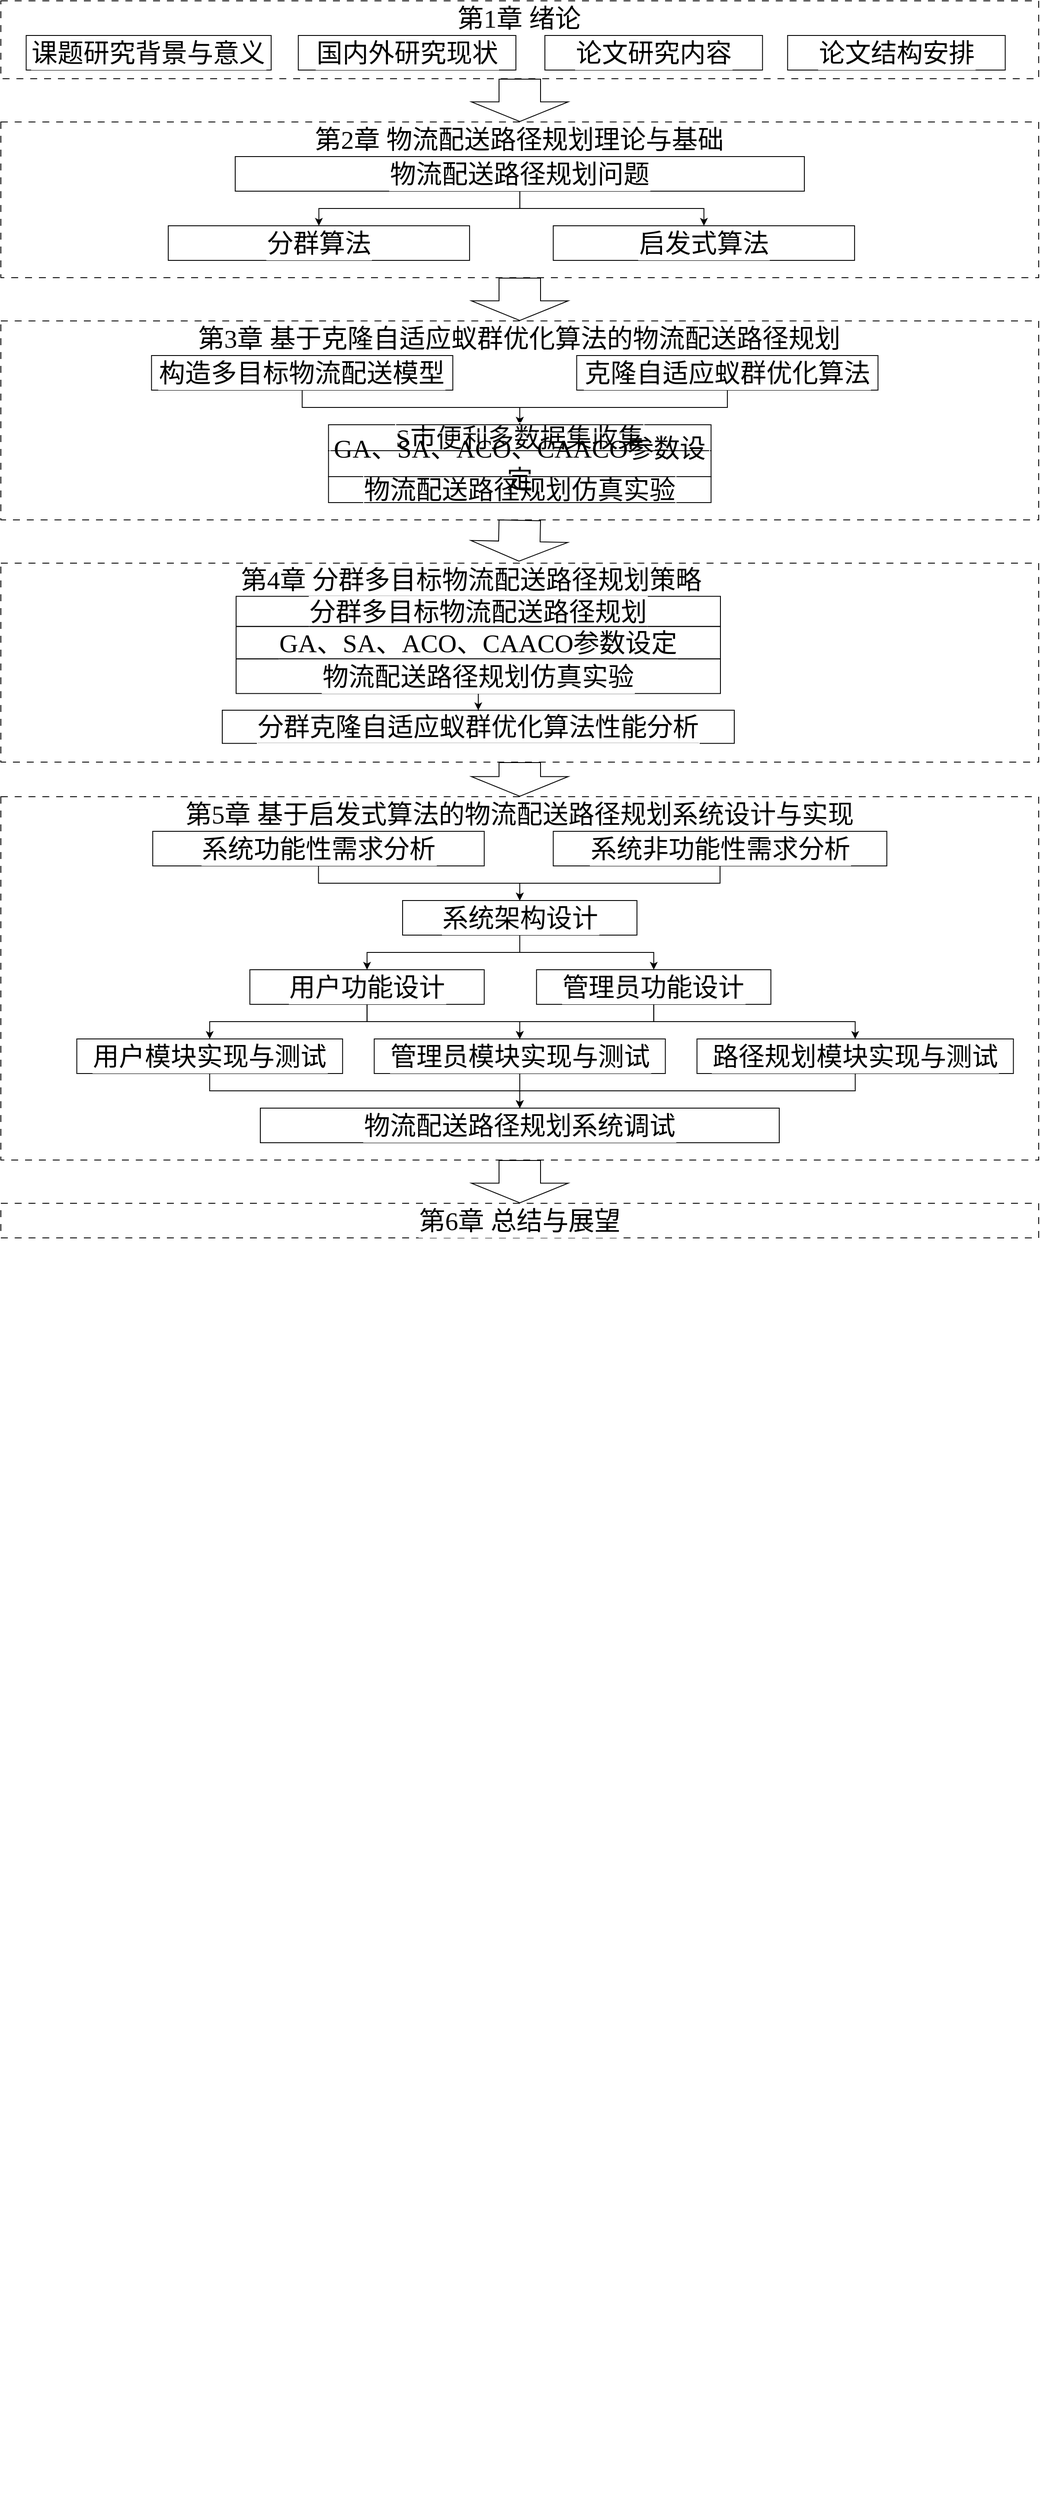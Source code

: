 <mxfile version="23.1.6" type="github">
  <diagram name="第 1 页" id="L9CurAf0SqhRf8DqzAfi">
    <mxGraphModel dx="4052" dy="2222" grid="1" gridSize="10" guides="1" tooltips="1" connect="1" arrows="1" fold="1" page="1" pageScale="1" pageWidth="827" pageHeight="1169" background="none" math="0" shadow="0">
      <root>
        <mxCell id="0" />
        <mxCell id="1" parent="0" />
        <mxCell id="aaDHrNwLbiFYx0zAx5dH-23" value="" style="shape=flexArrow;endArrow=classic;html=1;rounded=0;exitX=0.5;exitY=1;exitDx=0;exitDy=0;endWidth=63;endSize=7.25;width=48;entryX=0.5;entryY=0;entryDx=0;entryDy=0;fontColor=#000000;labelBorderColor=#FFFFFF;fontSize=30;fontFamily=宋体;" edge="1" parent="1" source="aaDHrNwLbiFYx0zAx5dH-1" target="aaDHrNwLbiFYx0zAx5dH-18">
          <mxGeometry width="50" height="50" relative="1" as="geometry">
            <mxPoint x="379.5" y="110" as="sourcePoint" />
            <mxPoint x="379.5" y="170" as="targetPoint" />
            <Array as="points" />
          </mxGeometry>
        </mxCell>
        <mxCell id="aaDHrNwLbiFYx0zAx5dH-24" value="" style="group;fontColor=#000000;labelBorderColor=#FFFFFF;fontSize=30;fontFamily=宋体;" vertex="1" connectable="0" parent="1">
          <mxGeometry y="160" width="1200" height="200" as="geometry" />
        </mxCell>
        <mxCell id="aaDHrNwLbiFYx0zAx5dH-17" value="" style="rounded=0;whiteSpace=wrap;html=1;dashed=1;dashPattern=8 8;fillColor=none;fontColor=#000000;labelBorderColor=#FFFFFF;fontSize=30;fontFamily=宋体;" vertex="1" parent="aaDHrNwLbiFYx0zAx5dH-24">
          <mxGeometry width="1200" height="180" as="geometry" />
        </mxCell>
        <mxCell id="aaDHrNwLbiFYx0zAx5dH-18" value="第2章 物流配送路径规划理论与基础" style="rounded=0;whiteSpace=wrap;html=1;fillColor=none;strokeColor=none;fontColor=#000000;labelBorderColor=#FFFFFF;fontSize=30;fontFamily=宋体;" vertex="1" parent="aaDHrNwLbiFYx0zAx5dH-24">
          <mxGeometry x="319.355" width="561.29" height="40" as="geometry" />
        </mxCell>
        <mxCell id="aaDHrNwLbiFYx0zAx5dH-27" style="edgeStyle=orthogonalEdgeStyle;rounded=0;orthogonalLoop=1;jettySize=auto;html=1;exitX=0.5;exitY=1;exitDx=0;exitDy=0;strokeColor=none;fontColor=#000000;labelBorderColor=#FFFFFF;fontSize=30;fontFamily=宋体;" edge="1" parent="aaDHrNwLbiFYx0zAx5dH-24" source="aaDHrNwLbiFYx0zAx5dH-21">
          <mxGeometry relative="1" as="geometry">
            <mxPoint x="406.452" y="270" as="targetPoint" />
            <Array as="points">
              <mxPoint x="619.355" y="80" />
              <mxPoint x="619.355" y="200" />
              <mxPoint x="503.226" y="200" />
            </Array>
          </mxGeometry>
        </mxCell>
        <mxCell id="aaDHrNwLbiFYx0zAx5dH-21" value="物流配送路径规划问题" style="rounded=0;whiteSpace=wrap;html=1;fillColor=none;strokeColor=default;fontColor=#000000;labelBorderColor=#FFFFFF;fontSize=30;fontFamily=宋体;" vertex="1" parent="aaDHrNwLbiFYx0zAx5dH-24">
          <mxGeometry x="270.968" y="40" width="658.065" height="40" as="geometry" />
        </mxCell>
        <mxCell id="aaDHrNwLbiFYx0zAx5dH-20" value="分群算法" style="rounded=0;whiteSpace=wrap;html=1;fillColor=none;strokeColor=default;fontColor=#000000;labelBorderColor=#FFFFFF;fontSize=30;fontFamily=宋体;" vertex="1" parent="aaDHrNwLbiFYx0zAx5dH-24">
          <mxGeometry x="193.548" y="120" width="348.387" height="40" as="geometry" />
        </mxCell>
        <mxCell id="aaDHrNwLbiFYx0zAx5dH-28" value="" style="edgeStyle=orthogonalEdgeStyle;rounded=0;orthogonalLoop=1;jettySize=auto;html=1;fontColor=#000000;labelBorderColor=#FFFFFF;fontSize=30;fontFamily=宋体;" edge="1" parent="aaDHrNwLbiFYx0zAx5dH-24" source="aaDHrNwLbiFYx0zAx5dH-21" target="aaDHrNwLbiFYx0zAx5dH-20">
          <mxGeometry relative="1" as="geometry" />
        </mxCell>
        <mxCell id="aaDHrNwLbiFYx0zAx5dH-19" value="启发式算法" style="rounded=0;whiteSpace=wrap;html=1;fillColor=none;strokeColor=default;fontColor=#000000;labelBorderColor=#FFFFFF;fontSize=30;fontFamily=宋体;" vertex="1" parent="aaDHrNwLbiFYx0zAx5dH-24">
          <mxGeometry x="638.71" y="120" width="348.387" height="40" as="geometry" />
        </mxCell>
        <mxCell id="aaDHrNwLbiFYx0zAx5dH-30" style="edgeStyle=orthogonalEdgeStyle;rounded=0;orthogonalLoop=1;jettySize=auto;html=1;fontColor=#000000;labelBorderColor=#FFFFFF;fontSize=30;fontFamily=宋体;" edge="1" parent="aaDHrNwLbiFYx0zAx5dH-24" source="aaDHrNwLbiFYx0zAx5dH-21" target="aaDHrNwLbiFYx0zAx5dH-19">
          <mxGeometry relative="1" as="geometry" />
        </mxCell>
        <mxCell id="aaDHrNwLbiFYx0zAx5dH-40" value="" style="shape=flexArrow;endArrow=classic;html=1;rounded=0;exitX=0.5;exitY=1;exitDx=0;exitDy=0;endWidth=63;endSize=7.25;width=48;entryX=0.5;entryY=0;entryDx=0;entryDy=0;fontColor=#000000;labelBorderColor=#FFFFFF;fontSize=30;fontFamily=宋体;" edge="1" parent="1" target="aaDHrNwLbiFYx0zAx5dH-43" source="aaDHrNwLbiFYx0zAx5dH-17">
          <mxGeometry width="50" height="50" relative="1" as="geometry">
            <mxPoint x="379.5" y="340" as="sourcePoint" />
            <mxPoint x="379.5" y="400" as="targetPoint" />
            <Array as="points" />
          </mxGeometry>
        </mxCell>
        <mxCell id="aaDHrNwLbiFYx0zAx5dH-41" value="" style="group;fontColor=#000000;labelBorderColor=#FFFFFF;fontSize=30;fontFamily=宋体;" vertex="1" connectable="0" parent="1">
          <mxGeometry y="390" width="1200" height="240" as="geometry" />
        </mxCell>
        <mxCell id="aaDHrNwLbiFYx0zAx5dH-42" value="" style="rounded=0;whiteSpace=wrap;html=1;dashed=1;dashPattern=8 8;fillColor=none;fontColor=#000000;labelBorderColor=#FFFFFF;fontSize=30;fontFamily=宋体;" vertex="1" parent="aaDHrNwLbiFYx0zAx5dH-41">
          <mxGeometry width="1200.0" height="230" as="geometry" />
        </mxCell>
        <mxCell id="aaDHrNwLbiFYx0zAx5dH-43" value="第3章 基于克隆自适应蚁群优化算法的物流配送路径规划" style="rounded=0;whiteSpace=wrap;html=1;fillColor=none;strokeColor=none;fontColor=#000000;labelBorderColor=#FFFFFF;fontSize=30;fontFamily=宋体;" vertex="1" parent="aaDHrNwLbiFYx0zAx5dH-41">
          <mxGeometry x="196.332" width="807.351" height="40" as="geometry" />
        </mxCell>
        <mxCell id="aaDHrNwLbiFYx0zAx5dH-44" style="edgeStyle=orthogonalEdgeStyle;rounded=0;orthogonalLoop=1;jettySize=auto;html=1;exitX=0.5;exitY=1;exitDx=0;exitDy=0;strokeColor=none;fontColor=#000000;labelBorderColor=#FFFFFF;fontSize=30;fontFamily=宋体;" edge="1" parent="aaDHrNwLbiFYx0zAx5dH-41">
          <mxGeometry relative="1" as="geometry">
            <mxPoint x="406.452" y="270" as="targetPoint" />
            <Array as="points">
              <mxPoint x="619.355" y="80" />
              <mxPoint x="619.355" y="200" />
              <mxPoint x="503.226" y="200" />
            </Array>
            <mxPoint x="600.0" y="80" as="sourcePoint" />
          </mxGeometry>
        </mxCell>
        <mxCell id="aaDHrNwLbiFYx0zAx5dH-56" style="edgeStyle=orthogonalEdgeStyle;rounded=0;orthogonalLoop=1;jettySize=auto;html=1;exitX=0.5;exitY=1;exitDx=0;exitDy=0;fontColor=#000000;labelBorderColor=#FFFFFF;fontSize=30;fontFamily=宋体;" edge="1" parent="aaDHrNwLbiFYx0zAx5dH-41" source="aaDHrNwLbiFYx0zAx5dH-46" target="aaDHrNwLbiFYx0zAx5dH-51">
          <mxGeometry relative="1" as="geometry">
            <Array as="points">
              <mxPoint x="348.387" y="100" />
              <mxPoint x="600.0" y="100" />
            </Array>
          </mxGeometry>
        </mxCell>
        <mxCell id="aaDHrNwLbiFYx0zAx5dH-46" value="构造多目标物流配送模型" style="rounded=0;whiteSpace=wrap;html=1;fillColor=none;strokeColor=default;fontColor=#000000;labelBorderColor=#FFFFFF;fontSize=30;fontFamily=宋体;" vertex="1" parent="aaDHrNwLbiFYx0zAx5dH-41">
          <mxGeometry x="174.194" y="40" width="348.387" height="40" as="geometry" />
        </mxCell>
        <mxCell id="aaDHrNwLbiFYx0zAx5dH-57" style="edgeStyle=orthogonalEdgeStyle;rounded=0;orthogonalLoop=1;jettySize=auto;html=1;entryX=0.5;entryY=0;entryDx=0;entryDy=0;fontColor=#000000;labelBorderColor=#FFFFFF;fontSize=30;fontFamily=宋体;" edge="1" parent="aaDHrNwLbiFYx0zAx5dH-41" source="aaDHrNwLbiFYx0zAx5dH-48" target="aaDHrNwLbiFYx0zAx5dH-51">
          <mxGeometry relative="1" as="geometry">
            <Array as="points">
              <mxPoint x="840.0" y="100" />
              <mxPoint x="600.0" y="100" />
            </Array>
          </mxGeometry>
        </mxCell>
        <mxCell id="aaDHrNwLbiFYx0zAx5dH-48" value="克隆自适应蚁群优化算法" style="rounded=0;whiteSpace=wrap;html=1;fillColor=none;strokeColor=default;fontColor=#000000;labelBorderColor=#FFFFFF;fontSize=30;fontFamily=宋体;" vertex="1" parent="aaDHrNwLbiFYx0zAx5dH-41">
          <mxGeometry x="665.806" y="40" width="348.387" height="40" as="geometry" />
        </mxCell>
        <mxCell id="aaDHrNwLbiFYx0zAx5dH-51" value="S市便利多数据集收集" style="rounded=0;whiteSpace=wrap;html=1;fillColor=none;strokeColor=default;fontColor=#000000;labelBorderColor=#FFFFFF;fontSize=30;fontFamily=宋体;" vertex="1" parent="aaDHrNwLbiFYx0zAx5dH-41">
          <mxGeometry x="378.834" y="120" width="442.332" height="30" as="geometry" />
        </mxCell>
        <mxCell id="aaDHrNwLbiFYx0zAx5dH-52" value="GA、SA、ACO、CAACO参数设定" style="rounded=0;whiteSpace=wrap;html=1;fillColor=none;strokeColor=default;fontColor=#000000;labelBorderColor=#FFFFFF;fontSize=30;fontFamily=宋体;" vertex="1" parent="aaDHrNwLbiFYx0zAx5dH-41">
          <mxGeometry x="378.834" y="150" width="442.332" height="30" as="geometry" />
        </mxCell>
        <mxCell id="aaDHrNwLbiFYx0zAx5dH-53" value="物流配送路径规划仿真实验" style="rounded=0;whiteSpace=wrap;html=1;fillColor=none;strokeColor=default;fontColor=#000000;labelBorderColor=#FFFFFF;fontSize=30;fontFamily=宋体;" vertex="1" parent="aaDHrNwLbiFYx0zAx5dH-41">
          <mxGeometry x="378.834" y="180" width="442.332" height="30" as="geometry" />
        </mxCell>
        <mxCell id="aaDHrNwLbiFYx0zAx5dH-58" value="" style="shape=flexArrow;endArrow=classic;html=1;rounded=0;endWidth=63;endSize=7.25;width=48;entryX=0.576;entryY=-0.048;entryDx=0;entryDy=0;fontColor=#000000;labelBorderColor=#FFFFFF;fontSize=30;fontFamily=宋体;exitX=0.5;exitY=1;exitDx=0;exitDy=0;entryPerimeter=0;" edge="1" parent="1" target="aaDHrNwLbiFYx0zAx5dH-61" source="aaDHrNwLbiFYx0zAx5dH-42">
          <mxGeometry width="50" height="50" relative="1" as="geometry">
            <mxPoint x="410" y="620" as="sourcePoint" />
            <mxPoint x="379.5" y="680" as="targetPoint" />
            <Array as="points" />
          </mxGeometry>
        </mxCell>
        <mxCell id="aaDHrNwLbiFYx0zAx5dH-59" value="" style="group;fontColor=#000000;labelBorderColor=#FFFFFF;fontSize=30;fontFamily=宋体;" vertex="1" connectable="0" parent="1">
          <mxGeometry y="670" width="1200" height="230" as="geometry" />
        </mxCell>
        <mxCell id="aaDHrNwLbiFYx0zAx5dH-60" value="" style="rounded=0;whiteSpace=wrap;html=1;dashed=1;dashPattern=8 8;fillColor=none;fontColor=#000000;labelBorderColor=#FFFFFF;fontSize=30;fontFamily=宋体;" vertex="1" parent="aaDHrNwLbiFYx0zAx5dH-59">
          <mxGeometry width="1200" height="230" as="geometry" />
        </mxCell>
        <mxCell id="aaDHrNwLbiFYx0zAx5dH-61" value="第4章 分群多目标物流配送路径规划策略" style="rounded=0;whiteSpace=wrap;html=1;fillColor=none;strokeColor=none;fontColor=#000000;labelBorderColor=#FFFFFF;fontSize=30;fontFamily=宋体;" vertex="1" parent="aaDHrNwLbiFYx0zAx5dH-59">
          <mxGeometry x="182.0" width="724.0" height="38.333" as="geometry" />
        </mxCell>
        <mxCell id="aaDHrNwLbiFYx0zAx5dH-62" style="edgeStyle=orthogonalEdgeStyle;rounded=0;orthogonalLoop=1;jettySize=auto;html=1;exitX=0.5;exitY=1;exitDx=0;exitDy=0;strokeColor=none;fontColor=#000000;labelBorderColor=#FFFFFF;fontSize=30;fontFamily=宋体;" edge="1" parent="aaDHrNwLbiFYx0zAx5dH-59">
          <mxGeometry relative="1" as="geometry">
            <mxPoint x="336.0" y="258.75" as="targetPoint" />
            <Array as="points">
              <mxPoint x="512.0" y="76.667" />
              <mxPoint x="512.0" y="191.667" />
              <mxPoint x="416.0" y="191.667" />
            </Array>
            <mxPoint x="496" y="76.667" as="sourcePoint" />
          </mxGeometry>
        </mxCell>
        <mxCell id="aaDHrNwLbiFYx0zAx5dH-67" value="分群多目标物流配送路径规划" style="rounded=0;whiteSpace=wrap;html=1;fillColor=none;strokeColor=default;fontColor=#000000;labelBorderColor=#FFFFFF;fontSize=30;fontFamily=宋体;" vertex="1" parent="aaDHrNwLbiFYx0zAx5dH-59">
          <mxGeometry x="272" y="38.337" width="560" height="34.845" as="geometry" />
        </mxCell>
        <mxCell id="aaDHrNwLbiFYx0zAx5dH-68" value="GA、SA、ACO、CAACO参数设定" style="rounded=0;whiteSpace=wrap;html=1;fillColor=none;strokeColor=default;fontColor=#000000;labelBorderColor=#FFFFFF;fontSize=30;fontFamily=宋体;" vertex="1" parent="aaDHrNwLbiFYx0zAx5dH-59">
          <mxGeometry x="272" y="73.182" width="560" height="37.459" as="geometry" />
        </mxCell>
        <mxCell id="aaDHrNwLbiFYx0zAx5dH-71" style="edgeStyle=orthogonalEdgeStyle;rounded=0;orthogonalLoop=1;jettySize=auto;html=1;entryX=0.5;entryY=0;entryDx=0;entryDy=0;fontColor=#000000;labelBorderColor=#FFFFFF;fontSize=30;fontFamily=宋体;" edge="1" parent="aaDHrNwLbiFYx0zAx5dH-59" source="aaDHrNwLbiFYx0zAx5dH-69" target="aaDHrNwLbiFYx0zAx5dH-70">
          <mxGeometry relative="1" as="geometry" />
        </mxCell>
        <mxCell id="aaDHrNwLbiFYx0zAx5dH-69" value="物流配送路径规划仿真实验" style="rounded=0;whiteSpace=wrap;html=1;fillColor=none;strokeColor=default;fontColor=#000000;labelBorderColor=#FFFFFF;fontSize=30;fontFamily=宋体;" vertex="1" parent="aaDHrNwLbiFYx0zAx5dH-59">
          <mxGeometry x="272" y="110.64" width="560" height="40.072" as="geometry" />
        </mxCell>
        <mxCell id="aaDHrNwLbiFYx0zAx5dH-70" value="分群克隆自适应蚁群优化算法性能分析" style="rounded=0;whiteSpace=wrap;html=1;fillColor=none;strokeColor=default;fontColor=#000000;labelBorderColor=#FFFFFF;fontSize=30;fontFamily=宋体;" vertex="1" parent="aaDHrNwLbiFYx0zAx5dH-59">
          <mxGeometry x="256.0" y="170.004" width="592.0" height="38.333" as="geometry" />
        </mxCell>
        <mxCell id="aaDHrNwLbiFYx0zAx5dH-73" value="" style="shape=flexArrow;endArrow=classic;html=1;rounded=0;exitX=0.5;exitY=1;exitDx=0;exitDy=0;endWidth=63;endSize=7.25;width=48;entryX=0.5;entryY=0;entryDx=0;entryDy=0;fontColor=#000000;labelBorderColor=#FFFFFF;fontSize=30;fontFamily=宋体;" edge="1" parent="1" target="aaDHrNwLbiFYx0zAx5dH-76" source="aaDHrNwLbiFYx0zAx5dH-60">
          <mxGeometry width="50" height="50" relative="1" as="geometry">
            <mxPoint x="379.5" y="890" as="sourcePoint" />
            <mxPoint x="379.5" y="950" as="targetPoint" />
            <Array as="points" />
          </mxGeometry>
        </mxCell>
        <mxCell id="aaDHrNwLbiFYx0zAx5dH-74" value="" style="group;fontColor=#000000;labelBorderColor=#FFFFFF;fontSize=30;fontFamily=宋体;" vertex="1" connectable="0" parent="1">
          <mxGeometry y="940" width="1200" height="440" as="geometry" />
        </mxCell>
        <mxCell id="aaDHrNwLbiFYx0zAx5dH-75" value="" style="rounded=0;whiteSpace=wrap;html=1;dashed=1;dashPattern=8 8;fillColor=none;fontColor=#000000;labelBorderColor=#FFFFFF;fontSize=30;fontFamily=宋体;" vertex="1" parent="aaDHrNwLbiFYx0zAx5dH-74">
          <mxGeometry width="1200.0" height="420" as="geometry" />
        </mxCell>
        <mxCell id="aaDHrNwLbiFYx0zAx5dH-76" value="第5章 基于启发式算法的物流配送路径规划系统设计与实现" style="rounded=0;whiteSpace=wrap;html=1;fillColor=none;strokeColor=none;fontColor=#000000;labelBorderColor=#FFFFFF;fontSize=30;fontFamily=宋体;" vertex="1" parent="aaDHrNwLbiFYx0zAx5dH-74">
          <mxGeometry x="117.073" width="965.854" height="40" as="geometry" />
        </mxCell>
        <mxCell id="aaDHrNwLbiFYx0zAx5dH-77" style="edgeStyle=orthogonalEdgeStyle;rounded=0;orthogonalLoop=1;jettySize=auto;html=1;exitX=0.5;exitY=1;exitDx=0;exitDy=0;strokeColor=none;fontColor=#000000;labelBorderColor=#FFFFFF;fontSize=30;fontFamily=宋体;" edge="1" parent="aaDHrNwLbiFYx0zAx5dH-74">
          <mxGeometry relative="1" as="geometry">
            <mxPoint x="406.452" y="270" as="targetPoint" />
            <Array as="points">
              <mxPoint x="619.355" y="80" />
              <mxPoint x="619.355" y="200" />
              <mxPoint x="503.226" y="200" />
            </Array>
            <mxPoint x="600.0" y="200.0" as="sourcePoint" />
          </mxGeometry>
        </mxCell>
        <mxCell id="aaDHrNwLbiFYx0zAx5dH-93" style="edgeStyle=orthogonalEdgeStyle;rounded=0;orthogonalLoop=1;jettySize=auto;html=1;entryX=0.5;entryY=0;entryDx=0;entryDy=0;fontColor=#000000;labelBorderColor=#FFFFFF;fontSize=30;fontFamily=宋体;" edge="1" parent="aaDHrNwLbiFYx0zAx5dH-74" source="aaDHrNwLbiFYx0zAx5dH-82" target="aaDHrNwLbiFYx0zAx5dH-84">
          <mxGeometry relative="1" as="geometry" />
        </mxCell>
        <mxCell id="aaDHrNwLbiFYx0zAx5dH-82" value="系统功能性需求分析" style="rounded=0;whiteSpace=wrap;html=1;fillColor=none;strokeColor=default;fontColor=#000000;labelBorderColor=#FFFFFF;fontSize=30;fontFamily=宋体;" vertex="1" parent="aaDHrNwLbiFYx0zAx5dH-74">
          <mxGeometry x="175.61" y="40" width="383.268" height="40" as="geometry" />
        </mxCell>
        <mxCell id="aaDHrNwLbiFYx0zAx5dH-97" style="edgeStyle=orthogonalEdgeStyle;rounded=0;orthogonalLoop=1;jettySize=auto;html=1;fontColor=#000000;labelBorderColor=#FFFFFF;fontSize=30;fontFamily=宋体;" edge="1" parent="aaDHrNwLbiFYx0zAx5dH-74" source="aaDHrNwLbiFYx0zAx5dH-84" target="aaDHrNwLbiFYx0zAx5dH-96">
          <mxGeometry relative="1" as="geometry" />
        </mxCell>
        <mxCell id="aaDHrNwLbiFYx0zAx5dH-84" value="系统架构设计" style="rounded=0;whiteSpace=wrap;html=1;fillColor=none;strokeColor=default;fontColor=#000000;labelBorderColor=#FFFFFF;fontSize=30;fontFamily=宋体;" vertex="1" parent="aaDHrNwLbiFYx0zAx5dH-74">
          <mxGeometry x="464.516" y="120" width="270.968" height="40" as="geometry" />
        </mxCell>
        <mxCell id="aaDHrNwLbiFYx0zAx5dH-86" value="" style="edgeStyle=orthogonalEdgeStyle;rounded=0;orthogonalLoop=1;jettySize=auto;html=1;exitX=0.5;exitY=1;exitDx=0;exitDy=0;strokeColor=none;fontColor=#000000;labelBorderColor=#FFFFFF;fontSize=30;fontFamily=宋体;" edge="1" parent="aaDHrNwLbiFYx0zAx5dH-74" source="aaDHrNwLbiFYx0zAx5dH-100">
          <mxGeometry relative="1" as="geometry">
            <mxPoint x="600.0" y="200.0" as="targetPoint" />
            <Array as="points" />
            <mxPoint x="735.484" y="1020" as="sourcePoint" />
          </mxGeometry>
        </mxCell>
        <mxCell id="aaDHrNwLbiFYx0zAx5dH-107" style="edgeStyle=orthogonalEdgeStyle;rounded=0;orthogonalLoop=1;jettySize=auto;html=1;fontColor=#000000;labelBorderColor=#FFFFFF;fontSize=30;fontFamily=宋体;" edge="1" parent="aaDHrNwLbiFYx0zAx5dH-74" source="aaDHrNwLbiFYx0zAx5dH-91" target="aaDHrNwLbiFYx0zAx5dH-105">
          <mxGeometry relative="1" as="geometry" />
        </mxCell>
        <mxCell id="aaDHrNwLbiFYx0zAx5dH-91" value="用户模块实现与测试" style="rounded=0;whiteSpace=wrap;html=1;fillColor=none;strokeColor=default;fontColor=#000000;labelBorderColor=#FFFFFF;fontSize=30;fontFamily=宋体;" vertex="1" parent="aaDHrNwLbiFYx0zAx5dH-74">
          <mxGeometry x="87.805" y="280" width="307.317" height="40" as="geometry" />
        </mxCell>
        <mxCell id="aaDHrNwLbiFYx0zAx5dH-102" style="edgeStyle=orthogonalEdgeStyle;rounded=0;orthogonalLoop=1;jettySize=auto;html=1;entryX=0.5;entryY=0;entryDx=0;entryDy=0;fontColor=#000000;labelBorderColor=#FFFFFF;fontSize=30;fontFamily=宋体;" edge="1" parent="aaDHrNwLbiFYx0zAx5dH-74" source="aaDHrNwLbiFYx0zAx5dH-90" target="aaDHrNwLbiFYx0zAx5dH-100">
          <mxGeometry relative="1" as="geometry" />
        </mxCell>
        <mxCell id="aaDHrNwLbiFYx0zAx5dH-90" value="用户功能设计" style="rounded=0;whiteSpace=wrap;html=1;fillColor=none;strokeColor=default;fontColor=#000000;labelBorderColor=#FFFFFF;fontSize=30;fontFamily=宋体;" vertex="1" parent="aaDHrNwLbiFYx0zAx5dH-74">
          <mxGeometry x="287.903" y="200" width="270.968" height="40" as="geometry" />
        </mxCell>
        <mxCell id="aaDHrNwLbiFYx0zAx5dH-94" style="edgeStyle=orthogonalEdgeStyle;rounded=0;orthogonalLoop=1;jettySize=auto;html=1;entryX=0.5;entryY=0;entryDx=0;entryDy=0;fontColor=#000000;labelBorderColor=#FFFFFF;fontSize=30;fontFamily=宋体;" edge="1" parent="aaDHrNwLbiFYx0zAx5dH-74" source="aaDHrNwLbiFYx0zAx5dH-84" target="aaDHrNwLbiFYx0zAx5dH-90">
          <mxGeometry relative="1" as="geometry" />
        </mxCell>
        <mxCell id="aaDHrNwLbiFYx0zAx5dH-95" style="edgeStyle=orthogonalEdgeStyle;rounded=0;orthogonalLoop=1;jettySize=auto;html=1;entryX=0.5;entryY=0;entryDx=0;entryDy=0;fontColor=#000000;labelBorderColor=#FFFFFF;fontSize=30;fontFamily=宋体;" edge="1" parent="aaDHrNwLbiFYx0zAx5dH-74" source="aaDHrNwLbiFYx0zAx5dH-90" target="aaDHrNwLbiFYx0zAx5dH-91">
          <mxGeometry relative="1" as="geometry" />
        </mxCell>
        <mxCell id="aaDHrNwLbiFYx0zAx5dH-103" style="edgeStyle=orthogonalEdgeStyle;rounded=0;orthogonalLoop=1;jettySize=auto;html=1;entryX=0.5;entryY=0;entryDx=0;entryDy=0;fontColor=#000000;labelBorderColor=#FFFFFF;fontSize=30;fontFamily=宋体;" edge="1" parent="aaDHrNwLbiFYx0zAx5dH-74" source="aaDHrNwLbiFYx0zAx5dH-96" target="aaDHrNwLbiFYx0zAx5dH-101">
          <mxGeometry relative="1" as="geometry" />
        </mxCell>
        <mxCell id="aaDHrNwLbiFYx0zAx5dH-104" style="edgeStyle=orthogonalEdgeStyle;rounded=0;orthogonalLoop=1;jettySize=auto;html=1;entryX=0.5;entryY=0;entryDx=0;entryDy=0;fontColor=#000000;labelBorderColor=#FFFFFF;fontSize=30;fontFamily=宋体;" edge="1" parent="aaDHrNwLbiFYx0zAx5dH-74" source="aaDHrNwLbiFYx0zAx5dH-96" target="aaDHrNwLbiFYx0zAx5dH-100">
          <mxGeometry relative="1" as="geometry" />
        </mxCell>
        <mxCell id="aaDHrNwLbiFYx0zAx5dH-96" value="管理员功能设计" style="rounded=0;whiteSpace=wrap;html=1;fillColor=none;strokeColor=default;fontColor=#000000;labelBorderColor=#FFFFFF;fontSize=30;fontFamily=宋体;" vertex="1" parent="aaDHrNwLbiFYx0zAx5dH-74">
          <mxGeometry x="619.355" y="200" width="270.968" height="40" as="geometry" />
        </mxCell>
        <mxCell id="aaDHrNwLbiFYx0zAx5dH-99" style="edgeStyle=orthogonalEdgeStyle;rounded=0;orthogonalLoop=1;jettySize=auto;html=1;entryX=0.5;entryY=0;entryDx=0;entryDy=0;fontColor=#000000;labelBorderColor=#FFFFFF;fontSize=30;fontFamily=宋体;" edge="1" parent="aaDHrNwLbiFYx0zAx5dH-74" source="aaDHrNwLbiFYx0zAx5dH-98" target="aaDHrNwLbiFYx0zAx5dH-84">
          <mxGeometry relative="1" as="geometry" />
        </mxCell>
        <mxCell id="aaDHrNwLbiFYx0zAx5dH-98" value="系统非功能性需求分析" style="rounded=0;whiteSpace=wrap;html=1;fillColor=none;strokeColor=default;fontColor=#000000;labelBorderColor=#FFFFFF;fontSize=30;fontFamily=宋体;" vertex="1" parent="aaDHrNwLbiFYx0zAx5dH-74">
          <mxGeometry x="638.707" y="40" width="385.683" height="40" as="geometry" />
        </mxCell>
        <mxCell id="aaDHrNwLbiFYx0zAx5dH-142" style="edgeStyle=orthogonalEdgeStyle;rounded=0;orthogonalLoop=1;jettySize=auto;html=1;entryX=0.5;entryY=0;entryDx=0;entryDy=0;fontSize=30;" edge="1" parent="aaDHrNwLbiFYx0zAx5dH-74" source="aaDHrNwLbiFYx0zAx5dH-100" target="aaDHrNwLbiFYx0zAx5dH-105">
          <mxGeometry relative="1" as="geometry" />
        </mxCell>
        <mxCell id="aaDHrNwLbiFYx0zAx5dH-109" style="edgeStyle=orthogonalEdgeStyle;rounded=0;orthogonalLoop=1;jettySize=auto;html=1;entryX=0.5;entryY=0;entryDx=0;entryDy=0;fontColor=#000000;labelBorderColor=#FFFFFF;fontSize=30;fontFamily=宋体;" edge="1" parent="aaDHrNwLbiFYx0zAx5dH-74" source="aaDHrNwLbiFYx0zAx5dH-101" target="aaDHrNwLbiFYx0zAx5dH-105">
          <mxGeometry relative="1" as="geometry" />
        </mxCell>
        <mxCell id="aaDHrNwLbiFYx0zAx5dH-101" value="路径规划模块实现与测试" style="rounded=0;whiteSpace=wrap;html=1;fillColor=none;strokeColor=default;fontColor=#000000;labelBorderColor=#FFFFFF;fontSize=30;fontFamily=宋体;" vertex="1" parent="aaDHrNwLbiFYx0zAx5dH-74">
          <mxGeometry x="804.878" y="280" width="365.854" height="40" as="geometry" />
        </mxCell>
        <mxCell id="aaDHrNwLbiFYx0zAx5dH-106" value="" style="edgeStyle=orthogonalEdgeStyle;rounded=0;orthogonalLoop=1;jettySize=auto;html=1;exitX=0.5;exitY=1;exitDx=0;exitDy=0;strokeColor=none;fontColor=#000000;" edge="1" parent="aaDHrNwLbiFYx0zAx5dH-74" target="aaDHrNwLbiFYx0zAx5dH-105">
          <mxGeometry relative="1" as="geometry">
            <mxPoint x="735.484" y="1140.0" as="targetPoint" />
            <Array as="points" />
            <mxPoint x="870.968" y="1960" as="sourcePoint" />
          </mxGeometry>
        </mxCell>
        <mxCell id="aaDHrNwLbiFYx0zAx5dH-105" value="物流配送路径规划系统调试" style="rounded=0;whiteSpace=wrap;html=1;fillColor=none;strokeColor=default;fontColor=#000000;labelBorderColor=#FFFFFF;fontSize=30;fontFamily=宋体;" vertex="1" parent="aaDHrNwLbiFYx0zAx5dH-74">
          <mxGeometry x="300.0" y="360" width="600.0" height="40" as="geometry" />
        </mxCell>
        <mxCell id="aaDHrNwLbiFYx0zAx5dH-143" value="" style="edgeStyle=orthogonalEdgeStyle;rounded=0;orthogonalLoop=1;jettySize=auto;html=1;exitX=0.5;exitY=1;exitDx=0;exitDy=0;strokeColor=none;fontColor=#000000;labelBorderColor=#FFFFFF;fontSize=30;fontFamily=宋体;" edge="1" parent="aaDHrNwLbiFYx0zAx5dH-74" source="aaDHrNwLbiFYx0zAx5dH-105" target="aaDHrNwLbiFYx0zAx5dH-100">
          <mxGeometry relative="1" as="geometry">
            <mxPoint x="600.0" y="1140.0" as="targetPoint" />
            <Array as="points" />
            <mxPoint x="578.049" y="1340" as="sourcePoint" />
          </mxGeometry>
        </mxCell>
        <mxCell id="aaDHrNwLbiFYx0zAx5dH-100" value="管理员模块实现与测试" style="rounded=0;whiteSpace=wrap;html=1;fillColor=none;strokeColor=default;fontColor=#000000;labelBorderColor=#FFFFFF;fontSize=30;fontFamily=宋体;" vertex="1" parent="aaDHrNwLbiFYx0zAx5dH-74">
          <mxGeometry x="431.707" y="280" width="336.585" height="40" as="geometry" />
        </mxCell>
        <mxCell id="aaDHrNwLbiFYx0zAx5dH-110" value="" style="shape=flexArrow;endArrow=classic;html=1;rounded=0;endWidth=63;endSize=7.25;width=48;entryX=0.5;entryY=0;entryDx=0;entryDy=0;fontColor=#000000;labelBorderColor=#FFFFFF;fontSize=30;fontFamily=宋体;" edge="1" parent="1" target="aaDHrNwLbiFYx0zAx5dH-113">
          <mxGeometry width="50" height="50" relative="1" as="geometry">
            <mxPoint x="600" y="1360" as="sourcePoint" />
            <mxPoint x="379.5" y="1420" as="targetPoint" />
            <Array as="points" />
          </mxGeometry>
        </mxCell>
        <mxCell id="aaDHrNwLbiFYx0zAx5dH-111" value="" style="group;fontColor=#000000;fontSize=30;" vertex="1" connectable="0" parent="1">
          <mxGeometry y="1410" width="1200" height="40" as="geometry" />
        </mxCell>
        <mxCell id="aaDHrNwLbiFYx0zAx5dH-112" value="" style="rounded=0;whiteSpace=wrap;html=1;dashed=1;dashPattern=8 8;fillColor=none;fontColor=#000000;labelBorderColor=#FFFFFF;fontSize=30;fontFamily=宋体;" vertex="1" parent="aaDHrNwLbiFYx0zAx5dH-111">
          <mxGeometry width="1200" height="40" as="geometry" />
        </mxCell>
        <mxCell id="aaDHrNwLbiFYx0zAx5dH-113" value="第6章 总结与展望" style="rounded=0;whiteSpace=wrap;html=1;fillColor=none;strokeColor=none;fontColor=#000000;labelBorderColor=#FFFFFF;fontSize=30;fontFamily=宋体;" vertex="1" parent="aaDHrNwLbiFYx0zAx5dH-111">
          <mxGeometry x="287.903" width="624.194" height="40" as="geometry" />
        </mxCell>
        <mxCell id="aaDHrNwLbiFYx0zAx5dH-114" style="edgeStyle=orthogonalEdgeStyle;rounded=0;orthogonalLoop=1;jettySize=auto;html=1;exitX=0.5;exitY=1;exitDx=0;exitDy=0;strokeColor=none;fontColor=#000000;fontSize=30;" edge="1" parent="aaDHrNwLbiFYx0zAx5dH-111">
          <mxGeometry relative="1" as="geometry">
            <mxPoint x="406.452" y="24.545" as="targetPoint" />
            <Array as="points">
              <mxPoint x="619.355" y="7.273" />
              <mxPoint x="619.355" y="18.182" />
              <mxPoint x="503.226" y="18.182" />
            </Array>
            <mxPoint x="600" y="18.182" as="sourcePoint" />
          </mxGeometry>
        </mxCell>
        <mxCell id="aaDHrNwLbiFYx0zAx5dH-139" value="" style="group;fontSize=30;" vertex="1" connectable="0" parent="1">
          <mxGeometry y="20" width="1200" height="90" as="geometry" />
        </mxCell>
        <mxCell id="aaDHrNwLbiFYx0zAx5dH-1" value="" style="rounded=0;whiteSpace=wrap;html=1;dashed=1;dashPattern=8 8;fillColor=none;fontColor=#000000;labelBorderColor=#FFFFFF;fontSize=30;fontFamily=宋体;" vertex="1" parent="aaDHrNwLbiFYx0zAx5dH-139">
          <mxGeometry width="1200.0" height="90" as="geometry" />
        </mxCell>
        <mxCell id="aaDHrNwLbiFYx0zAx5dH-7" value="第1章 绪论" style="rounded=0;whiteSpace=wrap;html=1;fillColor=none;strokeColor=none;fontColor=#000000;labelBorderColor=#FFFFFF;fontSize=30;fontFamily=宋体;" vertex="1" parent="aaDHrNwLbiFYx0zAx5dH-139">
          <mxGeometry x="319.355" width="561.29" height="40" as="geometry" />
        </mxCell>
        <mxCell id="aaDHrNwLbiFYx0zAx5dH-13" value="论文研究内容" style="rounded=0;whiteSpace=wrap;html=1;fillColor=none;strokeColor=default;fontColor=#000000;labelBorderColor=#FFFFFF;fontSize=30;fontFamily=宋体;" vertex="1" parent="aaDHrNwLbiFYx0zAx5dH-139">
          <mxGeometry x="629.028" y="40" width="251.613" height="40" as="geometry" />
        </mxCell>
        <mxCell id="aaDHrNwLbiFYx0zAx5dH-14" value="课题研究背景与意义" style="rounded=0;whiteSpace=wrap;html=1;fillColor=none;strokeColor=default;fontColor=#000000;labelBorderColor=#FFFFFF;fontSize=30;fontFamily=宋体;" vertex="1" parent="aaDHrNwLbiFYx0zAx5dH-139">
          <mxGeometry x="29.268" y="40" width="283.244" height="40" as="geometry" />
        </mxCell>
        <mxCell id="aaDHrNwLbiFYx0zAx5dH-15" value="国内外研究现状" style="rounded=0;whiteSpace=wrap;html=1;fillColor=none;strokeColor=default;fontColor=#000000;labelBorderColor=#FFFFFF;fontSize=30;fontFamily=宋体;" vertex="1" parent="aaDHrNwLbiFYx0zAx5dH-139">
          <mxGeometry x="343.901" y="40" width="251.613" height="40" as="geometry" />
        </mxCell>
        <mxCell id="aaDHrNwLbiFYx0zAx5dH-16" value="论文结构安排" style="rounded=0;whiteSpace=wrap;html=1;fillColor=none;strokeColor=default;fontColor=#000000;labelBorderColor=#FFFFFF;fontSize=30;fontFamily=宋体;" vertex="1" parent="aaDHrNwLbiFYx0zAx5dH-139">
          <mxGeometry x="909.677" y="40" width="251.613" height="40" as="geometry" />
        </mxCell>
      </root>
    </mxGraphModel>
  </diagram>
</mxfile>
